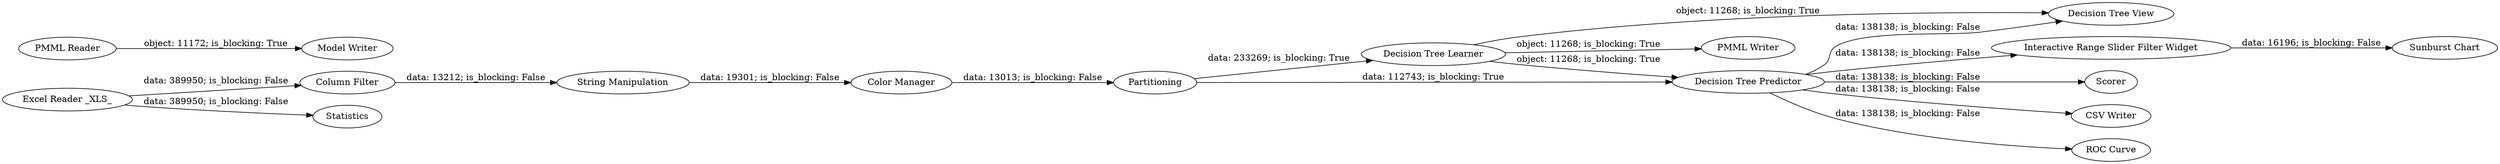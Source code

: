 digraph {
	"6422230561073072971_4" [label="Color Manager"]
	"6422230561073072971_6" [label="Decision Tree Learner"]
	"6422230561073072971_15" [label="CSV Writer"]
	"6422230561073072971_12" [label="ROC Curve"]
	"6422230561073072971_14" [label="Interactive Range Slider Filter Widget"]
	"6422230561073072971_16" [label=Statistics]
	"6422230561073072971_8" [label=Scorer]
	"6422230561073072971_3" [label="String Manipulation"]
	"6422230561073072971_2" [label="Column Filter"]
	"6422230561073072971_17" [label="Model Writer"]
	"6422230561073072971_13" [label="Sunburst Chart"]
	"6422230561073072971_11" [label="PMML Reader"]
	"6422230561073072971_1" [label="Excel Reader _XLS_"]
	"6422230561073072971_18" [label="Decision Tree View"]
	"6422230561073072971_7" [label="Decision Tree Predictor"]
	"6422230561073072971_10" [label="PMML Writer"]
	"6422230561073072971_9" [label=Partitioning]
	"6422230561073072971_9" -> "6422230561073072971_6" [label="data: 233269; is_blocking: True"]
	"6422230561073072971_7" -> "6422230561073072971_15" [label="data: 138138; is_blocking: False"]
	"6422230561073072971_2" -> "6422230561073072971_3" [label="data: 13212; is_blocking: False"]
	"6422230561073072971_7" -> "6422230561073072971_14" [label="data: 138138; is_blocking: False"]
	"6422230561073072971_11" -> "6422230561073072971_17" [label="object: 11172; is_blocking: True"]
	"6422230561073072971_3" -> "6422230561073072971_4" [label="data: 19301; is_blocking: False"]
	"6422230561073072971_6" -> "6422230561073072971_7" [label="object: 11268; is_blocking: True"]
	"6422230561073072971_6" -> "6422230561073072971_18" [label="object: 11268; is_blocking: True"]
	"6422230561073072971_7" -> "6422230561073072971_12" [label="data: 138138; is_blocking: False"]
	"6422230561073072971_1" -> "6422230561073072971_2" [label="data: 389950; is_blocking: False"]
	"6422230561073072971_4" -> "6422230561073072971_9" [label="data: 13013; is_blocking: False"]
	"6422230561073072971_14" -> "6422230561073072971_13" [label="data: 16196; is_blocking: False"]
	"6422230561073072971_7" -> "6422230561073072971_18" [label="data: 138138; is_blocking: False"]
	"6422230561073072971_1" -> "6422230561073072971_16" [label="data: 389950; is_blocking: False"]
	"6422230561073072971_7" -> "6422230561073072971_8" [label="data: 138138; is_blocking: False"]
	"6422230561073072971_6" -> "6422230561073072971_10" [label="object: 11268; is_blocking: True"]
	"6422230561073072971_9" -> "6422230561073072971_7" [label="data: 112743; is_blocking: True"]
	rankdir=LR
}
